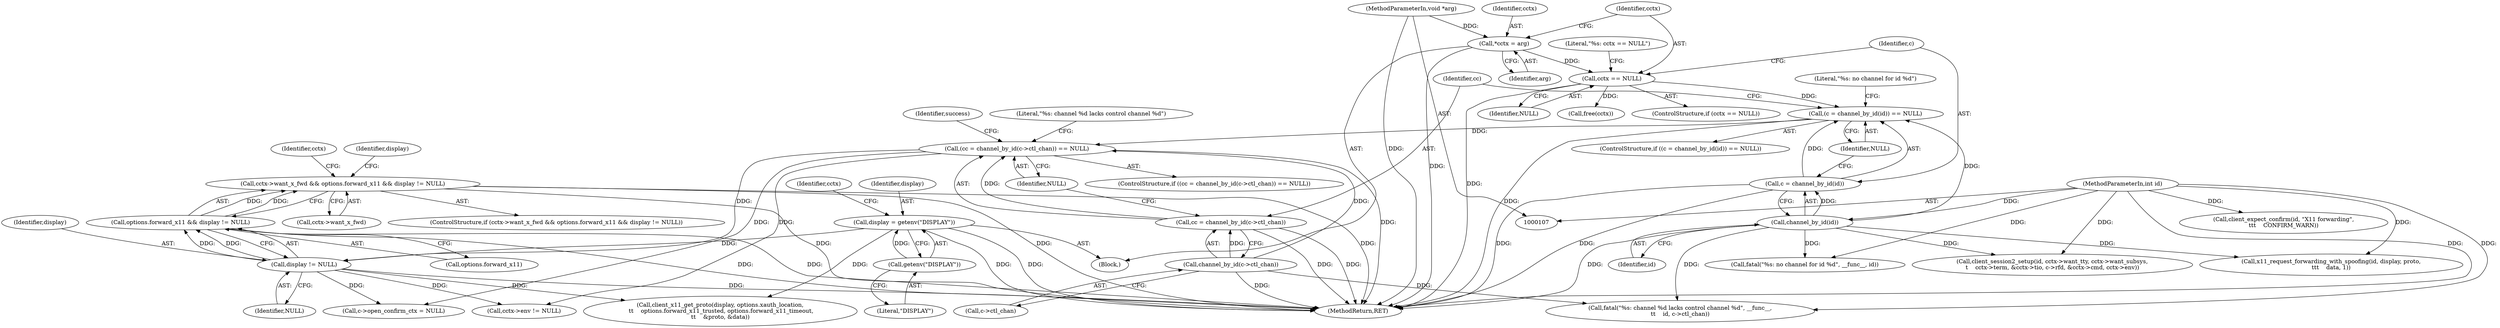 digraph "0_mindrot_ed4ce82dbfa8a3a3c8ea6fa0db113c71e234416c_0@pointer" {
"1000185" [label="(Call,cctx->want_x_fwd && options.forward_x11 && display != NULL)"];
"1000189" [label="(Call,options.forward_x11 && display != NULL)"];
"1000193" [label="(Call,display != NULL)"];
"1000180" [label="(Call,display = getenv(\"DISPLAY\"))"];
"1000182" [label="(Call,getenv(\"DISPLAY\"))"];
"1000140" [label="(Call,(cc = channel_by_id(c->ctl_chan)) == NULL)"];
"1000141" [label="(Call,cc = channel_by_id(c->ctl_chan))"];
"1000143" [label="(Call,channel_by_id(c->ctl_chan))"];
"1000129" [label="(Call,(c = channel_by_id(id)) == NULL)"];
"1000130" [label="(Call,c = channel_by_id(id))"];
"1000132" [label="(Call,channel_by_id(id))"];
"1000108" [label="(MethodParameterIn,int id)"];
"1000122" [label="(Call,cctx == NULL)"];
"1000113" [label="(Call,*cctx = arg)"];
"1000110" [label="(MethodParameterIn,void *arg)"];
"1000365" [label="(MethodReturn,RET)"];
"1000334" [label="(Call,cctx->env != NULL)"];
"1000157" [label="(Identifier,success)"];
"1000226" [label="(Call,client_expect_confirm(id, \"X11 forwarding\",\n\t\t\t    CONFIRM_WARN))"];
"1000195" [label="(Identifier,NULL)"];
"1000180" [label="(Call,display = getenv(\"DISPLAY\"))"];
"1000141" [label="(Call,cc = channel_by_id(c->ctl_chan))"];
"1000142" [label="(Identifier,cc)"];
"1000363" [label="(Call,free(cctx))"];
"1000140" [label="(Call,(cc = channel_by_id(c->ctl_chan)) == NULL)"];
"1000183" [label="(Literal,\"DISPLAY\")"];
"1000110" [label="(MethodParameterIn,void *arg)"];
"1000108" [label="(MethodParameterIn,int id)"];
"1000115" [label="(Identifier,arg)"];
"1000123" [label="(Identifier,cctx)"];
"1000186" [label="(Call,cctx->want_x_fwd)"];
"1000136" [label="(Literal,\"%s: no channel for id %d\")"];
"1000319" [label="(Call,c->open_confirm_ctx = NULL)"];
"1000129" [label="(Call,(c = channel_by_id(id)) == NULL)"];
"1000135" [label="(Call,fatal(\"%s: no channel for id %d\", __func__, id))"];
"1000113" [label="(Call,*cctx = arg)"];
"1000233" [label="(Identifier,cctx)"];
"1000147" [label="(Identifier,NULL)"];
"1000111" [label="(Block,)"];
"1000240" [label="(Call,client_session2_setup(id, cctx->want_tty, cctx->want_subsys,\n\t    cctx->term, &cctx->tio, c->rfd, &cctx->cmd, cctx->env))"];
"1000185" [label="(Call,cctx->want_x_fwd && options.forward_x11 && display != NULL)"];
"1000131" [label="(Identifier,c)"];
"1000133" [label="(Identifier,id)"];
"1000202" [label="(Identifier,display)"];
"1000134" [label="(Identifier,NULL)"];
"1000149" [label="(Literal,\"%s: channel %d lacks control channel %d\")"];
"1000184" [label="(ControlStructure,if (cctx->want_x_fwd && options.forward_x11 && display != NULL))"];
"1000220" [label="(Call,x11_request_forwarding_with_spoofing(id, display, proto,\n\t\t\t    data, 1))"];
"1000122" [label="(Call,cctx == NULL)"];
"1000193" [label="(Call,display != NULL)"];
"1000189" [label="(Call,options.forward_x11 && display != NULL)"];
"1000187" [label="(Identifier,cctx)"];
"1000128" [label="(ControlStructure,if ((c = channel_by_id(id)) == NULL))"];
"1000126" [label="(Literal,\"%s: cctx == NULL\")"];
"1000201" [label="(Call,client_x11_get_proto(display, options.xauth_location,\n \t\t    options.forward_x11_trusted, options.forward_x11_timeout,\n\t\t    &proto, &data))"];
"1000132" [label="(Call,channel_by_id(id))"];
"1000139" [label="(ControlStructure,if ((cc = channel_by_id(c->ctl_chan)) == NULL))"];
"1000148" [label="(Call,fatal(\"%s: channel %d lacks control channel %d\", __func__,\n\t\t    id, c->ctl_chan))"];
"1000114" [label="(Identifier,cctx)"];
"1000130" [label="(Call,c = channel_by_id(id))"];
"1000143" [label="(Call,channel_by_id(c->ctl_chan))"];
"1000181" [label="(Identifier,display)"];
"1000121" [label="(ControlStructure,if (cctx == NULL))"];
"1000182" [label="(Call,getenv(\"DISPLAY\"))"];
"1000194" [label="(Identifier,display)"];
"1000190" [label="(Call,options.forward_x11)"];
"1000124" [label="(Identifier,NULL)"];
"1000144" [label="(Call,c->ctl_chan)"];
"1000185" -> "1000184"  [label="AST: "];
"1000185" -> "1000186"  [label="CFG: "];
"1000185" -> "1000189"  [label="CFG: "];
"1000186" -> "1000185"  [label="AST: "];
"1000189" -> "1000185"  [label="AST: "];
"1000202" -> "1000185"  [label="CFG: "];
"1000233" -> "1000185"  [label="CFG: "];
"1000185" -> "1000365"  [label="DDG: "];
"1000185" -> "1000365"  [label="DDG: "];
"1000185" -> "1000365"  [label="DDG: "];
"1000189" -> "1000185"  [label="DDG: "];
"1000189" -> "1000185"  [label="DDG: "];
"1000189" -> "1000190"  [label="CFG: "];
"1000189" -> "1000193"  [label="CFG: "];
"1000190" -> "1000189"  [label="AST: "];
"1000193" -> "1000189"  [label="AST: "];
"1000189" -> "1000365"  [label="DDG: "];
"1000189" -> "1000365"  [label="DDG: "];
"1000193" -> "1000189"  [label="DDG: "];
"1000193" -> "1000189"  [label="DDG: "];
"1000193" -> "1000195"  [label="CFG: "];
"1000194" -> "1000193"  [label="AST: "];
"1000195" -> "1000193"  [label="AST: "];
"1000193" -> "1000365"  [label="DDG: "];
"1000180" -> "1000193"  [label="DDG: "];
"1000140" -> "1000193"  [label="DDG: "];
"1000193" -> "1000201"  [label="DDG: "];
"1000193" -> "1000319"  [label="DDG: "];
"1000193" -> "1000334"  [label="DDG: "];
"1000180" -> "1000111"  [label="AST: "];
"1000180" -> "1000182"  [label="CFG: "];
"1000181" -> "1000180"  [label="AST: "];
"1000182" -> "1000180"  [label="AST: "];
"1000187" -> "1000180"  [label="CFG: "];
"1000180" -> "1000365"  [label="DDG: "];
"1000180" -> "1000365"  [label="DDG: "];
"1000182" -> "1000180"  [label="DDG: "];
"1000180" -> "1000201"  [label="DDG: "];
"1000182" -> "1000183"  [label="CFG: "];
"1000183" -> "1000182"  [label="AST: "];
"1000140" -> "1000139"  [label="AST: "];
"1000140" -> "1000147"  [label="CFG: "];
"1000141" -> "1000140"  [label="AST: "];
"1000147" -> "1000140"  [label="AST: "];
"1000149" -> "1000140"  [label="CFG: "];
"1000157" -> "1000140"  [label="CFG: "];
"1000140" -> "1000365"  [label="DDG: "];
"1000141" -> "1000140"  [label="DDG: "];
"1000143" -> "1000140"  [label="DDG: "];
"1000129" -> "1000140"  [label="DDG: "];
"1000140" -> "1000319"  [label="DDG: "];
"1000140" -> "1000334"  [label="DDG: "];
"1000141" -> "1000143"  [label="CFG: "];
"1000142" -> "1000141"  [label="AST: "];
"1000143" -> "1000141"  [label="AST: "];
"1000147" -> "1000141"  [label="CFG: "];
"1000141" -> "1000365"  [label="DDG: "];
"1000141" -> "1000365"  [label="DDG: "];
"1000143" -> "1000141"  [label="DDG: "];
"1000143" -> "1000144"  [label="CFG: "];
"1000144" -> "1000143"  [label="AST: "];
"1000143" -> "1000365"  [label="DDG: "];
"1000143" -> "1000148"  [label="DDG: "];
"1000129" -> "1000128"  [label="AST: "];
"1000129" -> "1000134"  [label="CFG: "];
"1000130" -> "1000129"  [label="AST: "];
"1000134" -> "1000129"  [label="AST: "];
"1000136" -> "1000129"  [label="CFG: "];
"1000142" -> "1000129"  [label="CFG: "];
"1000129" -> "1000365"  [label="DDG: "];
"1000130" -> "1000129"  [label="DDG: "];
"1000132" -> "1000129"  [label="DDG: "];
"1000122" -> "1000129"  [label="DDG: "];
"1000130" -> "1000132"  [label="CFG: "];
"1000131" -> "1000130"  [label="AST: "];
"1000132" -> "1000130"  [label="AST: "];
"1000134" -> "1000130"  [label="CFG: "];
"1000130" -> "1000365"  [label="DDG: "];
"1000130" -> "1000365"  [label="DDG: "];
"1000132" -> "1000130"  [label="DDG: "];
"1000132" -> "1000133"  [label="CFG: "];
"1000133" -> "1000132"  [label="AST: "];
"1000132" -> "1000365"  [label="DDG: "];
"1000108" -> "1000132"  [label="DDG: "];
"1000132" -> "1000135"  [label="DDG: "];
"1000132" -> "1000148"  [label="DDG: "];
"1000132" -> "1000220"  [label="DDG: "];
"1000132" -> "1000240"  [label="DDG: "];
"1000108" -> "1000107"  [label="AST: "];
"1000108" -> "1000365"  [label="DDG: "];
"1000108" -> "1000135"  [label="DDG: "];
"1000108" -> "1000148"  [label="DDG: "];
"1000108" -> "1000220"  [label="DDG: "];
"1000108" -> "1000226"  [label="DDG: "];
"1000108" -> "1000240"  [label="DDG: "];
"1000122" -> "1000121"  [label="AST: "];
"1000122" -> "1000124"  [label="CFG: "];
"1000123" -> "1000122"  [label="AST: "];
"1000124" -> "1000122"  [label="AST: "];
"1000126" -> "1000122"  [label="CFG: "];
"1000131" -> "1000122"  [label="CFG: "];
"1000122" -> "1000365"  [label="DDG: "];
"1000113" -> "1000122"  [label="DDG: "];
"1000122" -> "1000363"  [label="DDG: "];
"1000113" -> "1000111"  [label="AST: "];
"1000113" -> "1000115"  [label="CFG: "];
"1000114" -> "1000113"  [label="AST: "];
"1000115" -> "1000113"  [label="AST: "];
"1000123" -> "1000113"  [label="CFG: "];
"1000113" -> "1000365"  [label="DDG: "];
"1000110" -> "1000113"  [label="DDG: "];
"1000110" -> "1000107"  [label="AST: "];
"1000110" -> "1000365"  [label="DDG: "];
}
